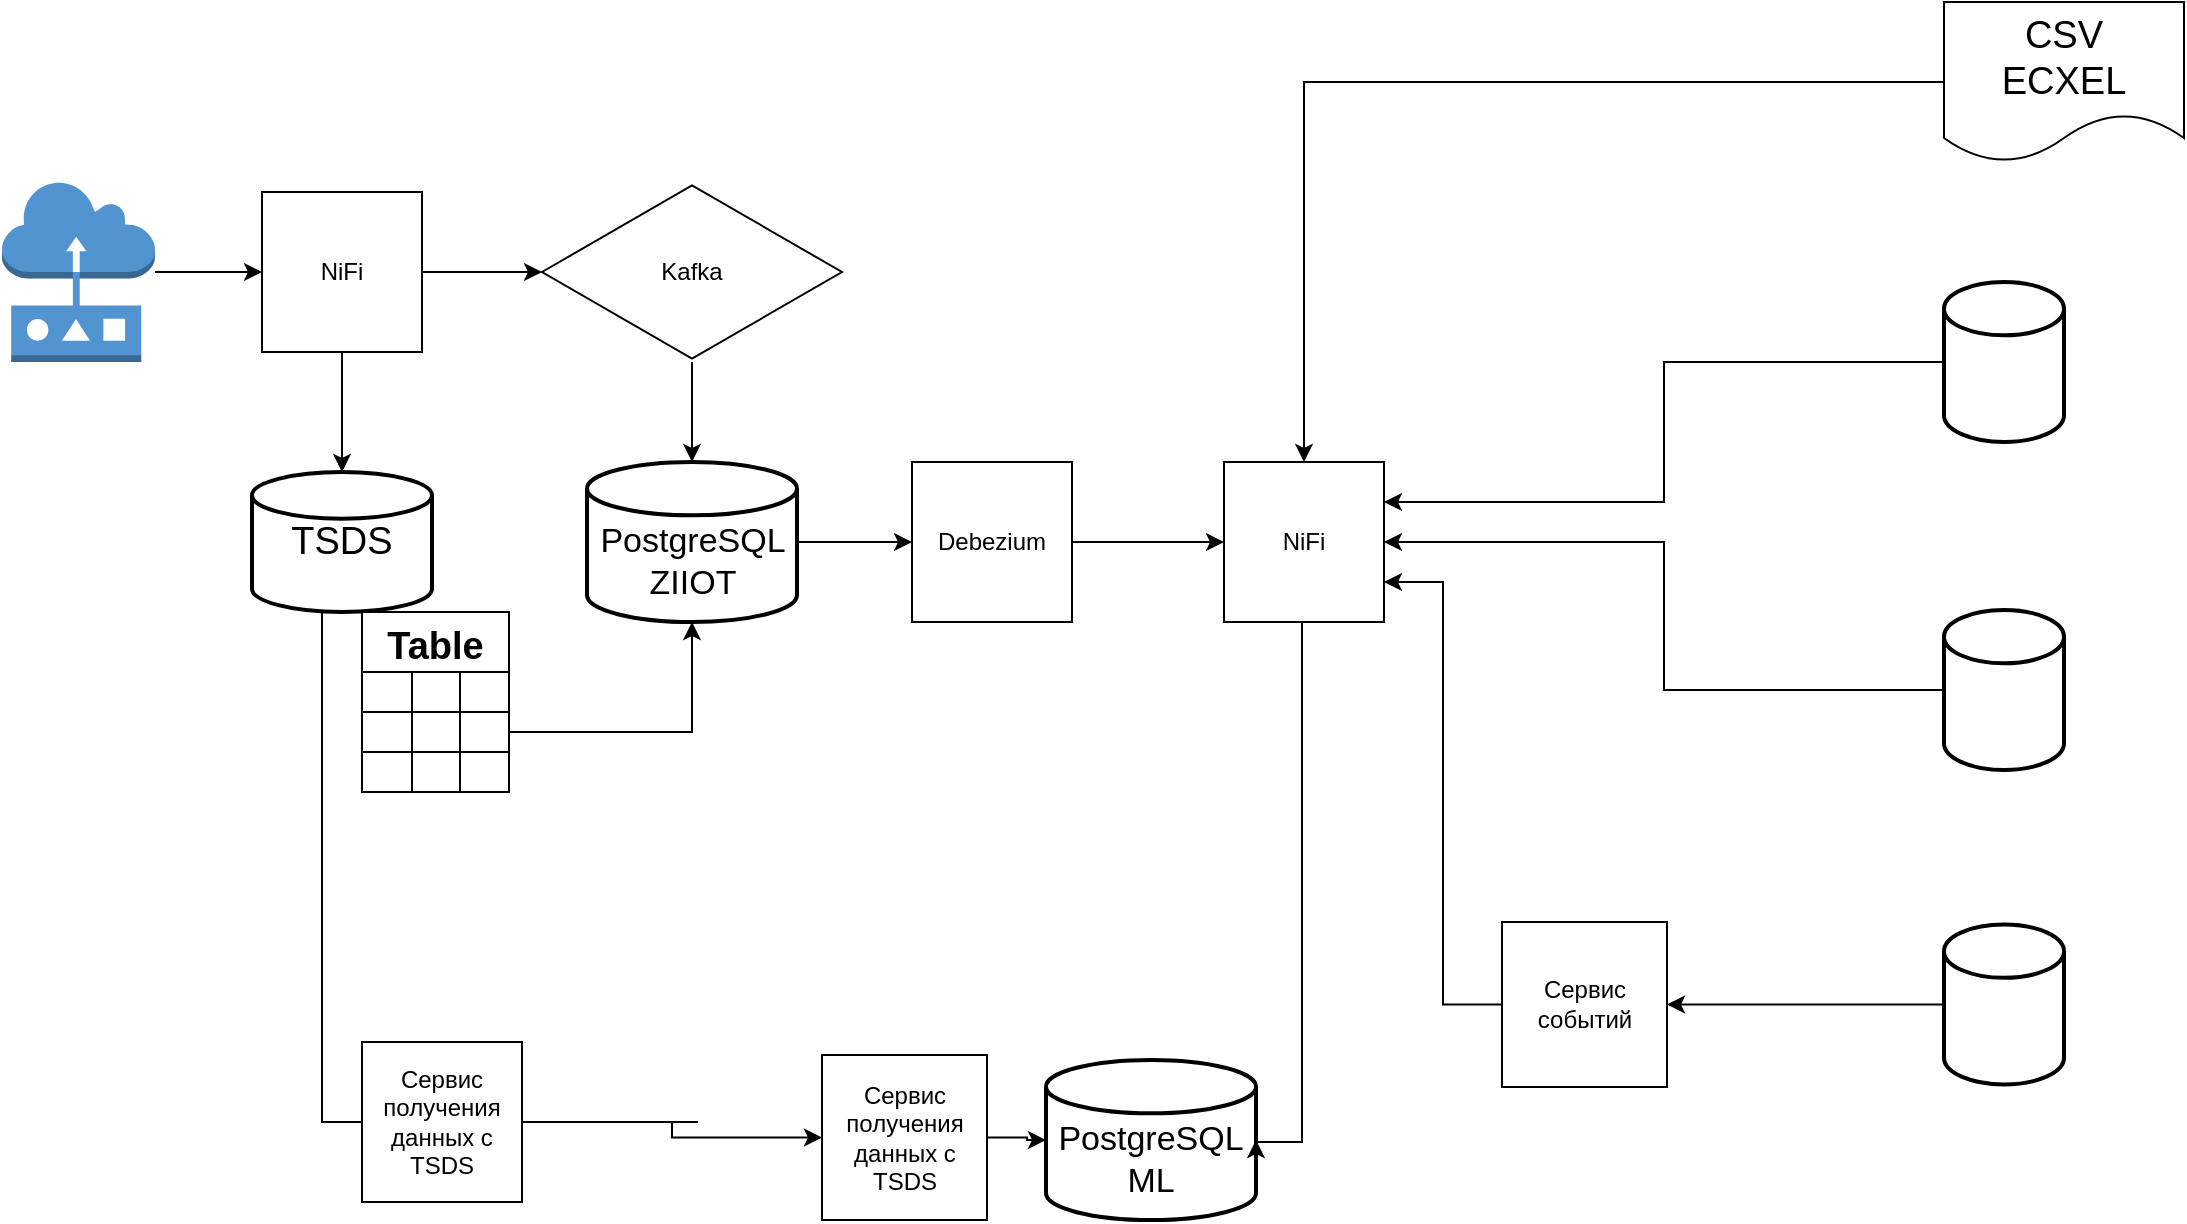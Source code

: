<mxfile version="15.4.3" type="github">
  <diagram id="XlBaXxhaX6xUg6gyn7Lo" name="Page-1">
    <mxGraphModel dx="1422" dy="762" grid="1" gridSize="10" guides="1" tooltips="1" connect="1" arrows="1" fold="1" page="1" pageScale="1" pageWidth="1169" pageHeight="827" math="0" shadow="0">
      <root>
        <mxCell id="0" />
        <mxCell id="1" parent="0" />
        <mxCell id="Dnweh7n7x4PMdtWyUhxP-36" style="edgeStyle=orthogonalEdgeStyle;rounded=0;orthogonalLoop=1;jettySize=auto;html=1;fontSize=19;entryX=0;entryY=0.5;entryDx=0;entryDy=0;" edge="1" parent="1" source="Dnweh7n7x4PMdtWyUhxP-1" target="Dnweh7n7x4PMdtWyUhxP-34">
          <mxGeometry relative="1" as="geometry">
            <mxPoint x="370" y="520" as="targetPoint" />
            <Array as="points">
              <mxPoint x="180" y="630" />
              <mxPoint x="368" y="630" />
            </Array>
          </mxGeometry>
        </mxCell>
        <mxCell id="Dnweh7n7x4PMdtWyUhxP-1" value="TSDS" style="strokeWidth=2;html=1;shape=mxgraph.flowchart.database;whiteSpace=wrap;fontSize=19;" vertex="1" parent="1">
          <mxGeometry x="145" y="305" width="90" height="70" as="geometry" />
        </mxCell>
        <mxCell id="Dnweh7n7x4PMdtWyUhxP-9" style="edgeStyle=orthogonalEdgeStyle;rounded=0;orthogonalLoop=1;jettySize=auto;html=1;" edge="1" parent="1" source="Dnweh7n7x4PMdtWyUhxP-2" target="Dnweh7n7x4PMdtWyUhxP-3">
          <mxGeometry relative="1" as="geometry" />
        </mxCell>
        <mxCell id="Dnweh7n7x4PMdtWyUhxP-17" value="" style="edgeStyle=orthogonalEdgeStyle;rounded=0;orthogonalLoop=1;jettySize=auto;html=1;fontSize=19;" edge="1" parent="1" source="Dnweh7n7x4PMdtWyUhxP-2" target="Dnweh7n7x4PMdtWyUhxP-1">
          <mxGeometry relative="1" as="geometry" />
        </mxCell>
        <mxCell id="Dnweh7n7x4PMdtWyUhxP-2" value="NiFi" style="whiteSpace=wrap;html=1;aspect=fixed;" vertex="1" parent="1">
          <mxGeometry x="150" y="165" width="80" height="80" as="geometry" />
        </mxCell>
        <mxCell id="Dnweh7n7x4PMdtWyUhxP-11" value="" style="edgeStyle=orthogonalEdgeStyle;rounded=0;orthogonalLoop=1;jettySize=auto;html=1;" edge="1" parent="1" source="Dnweh7n7x4PMdtWyUhxP-3" target="Dnweh7n7x4PMdtWyUhxP-13">
          <mxGeometry relative="1" as="geometry" />
        </mxCell>
        <mxCell id="Dnweh7n7x4PMdtWyUhxP-3" value="Kafka" style="html=1;whiteSpace=wrap;aspect=fixed;shape=isoRectangle;" vertex="1" parent="1">
          <mxGeometry x="290" y="160" width="150" height="90" as="geometry" />
        </mxCell>
        <mxCell id="Dnweh7n7x4PMdtWyUhxP-8" style="edgeStyle=orthogonalEdgeStyle;rounded=0;orthogonalLoop=1;jettySize=auto;html=1;" edge="1" parent="1" source="Dnweh7n7x4PMdtWyUhxP-7" target="Dnweh7n7x4PMdtWyUhxP-2">
          <mxGeometry relative="1" as="geometry" />
        </mxCell>
        <mxCell id="Dnweh7n7x4PMdtWyUhxP-7" value="" style="outlineConnect=0;dashed=0;verticalLabelPosition=bottom;verticalAlign=top;align=center;html=1;shape=mxgraph.aws3.sensor;fillColor=#5294CF;gradientColor=none;" vertex="1" parent="1">
          <mxGeometry x="20" y="160" width="76.5" height="90" as="geometry" />
        </mxCell>
        <mxCell id="Dnweh7n7x4PMdtWyUhxP-39" style="edgeStyle=orthogonalEdgeStyle;rounded=0;orthogonalLoop=1;jettySize=auto;html=1;fontSize=19;" edge="1" parent="1" source="Dnweh7n7x4PMdtWyUhxP-10" target="Dnweh7n7x4PMdtWyUhxP-33">
          <mxGeometry relative="1" as="geometry" />
        </mxCell>
        <mxCell id="Dnweh7n7x4PMdtWyUhxP-10" value="Debezium" style="whiteSpace=wrap;html=1;aspect=fixed;" vertex="1" parent="1">
          <mxGeometry x="475" y="300" width="80" height="80" as="geometry" />
        </mxCell>
        <mxCell id="Dnweh7n7x4PMdtWyUhxP-18" value="" style="edgeStyle=orthogonalEdgeStyle;rounded=0;orthogonalLoop=1;jettySize=auto;html=1;fontSize=19;" edge="1" parent="1" source="Dnweh7n7x4PMdtWyUhxP-13" target="Dnweh7n7x4PMdtWyUhxP-10">
          <mxGeometry relative="1" as="geometry" />
        </mxCell>
        <mxCell id="Dnweh7n7x4PMdtWyUhxP-13" value="&lt;br&gt;PostgreSQL ZIIOT" style="strokeWidth=2;html=1;shape=mxgraph.flowchart.database;whiteSpace=wrap;fontSize=17;" vertex="1" parent="1">
          <mxGeometry x="312.5" y="300" width="105" height="80" as="geometry" />
        </mxCell>
        <mxCell id="Dnweh7n7x4PMdtWyUhxP-45" style="edgeStyle=orthogonalEdgeStyle;rounded=0;orthogonalLoop=1;jettySize=auto;html=1;entryX=1;entryY=0.25;entryDx=0;entryDy=0;fontSize=19;" edge="1" parent="1" source="Dnweh7n7x4PMdtWyUhxP-16" target="Dnweh7n7x4PMdtWyUhxP-33">
          <mxGeometry relative="1" as="geometry" />
        </mxCell>
        <mxCell id="Dnweh7n7x4PMdtWyUhxP-16" value="" style="strokeWidth=2;html=1;shape=mxgraph.flowchart.database;whiteSpace=wrap;" vertex="1" parent="1">
          <mxGeometry x="991" y="210" width="60" height="80" as="geometry" />
        </mxCell>
        <mxCell id="Dnweh7n7x4PMdtWyUhxP-19" value="&lt;br&gt;PostgreSQL ML" style="strokeWidth=2;html=1;shape=mxgraph.flowchart.database;whiteSpace=wrap;fontSize=17;" vertex="1" parent="1">
          <mxGeometry x="542" y="599" width="105" height="80" as="geometry" />
        </mxCell>
        <mxCell id="Dnweh7n7x4PMdtWyUhxP-20" value="Table" style="shape=table;startSize=30;container=1;collapsible=0;childLayout=tableLayout;fontStyle=1;align=center;pointerEvents=1;fontSize=19;" vertex="1" parent="1">
          <mxGeometry x="200" y="375" width="73.5" height="90" as="geometry" />
        </mxCell>
        <mxCell id="Dnweh7n7x4PMdtWyUhxP-21" value="" style="shape=partialRectangle;html=1;whiteSpace=wrap;collapsible=0;dropTarget=0;pointerEvents=0;fillColor=none;top=0;left=0;bottom=0;right=0;points=[[0,0.5],[1,0.5]];portConstraint=eastwest;fontSize=19;" vertex="1" parent="Dnweh7n7x4PMdtWyUhxP-20">
          <mxGeometry y="30" width="73.5" height="20" as="geometry" />
        </mxCell>
        <mxCell id="Dnweh7n7x4PMdtWyUhxP-22" value="" style="shape=partialRectangle;html=1;whiteSpace=wrap;connectable=0;fillColor=none;top=0;left=0;bottom=0;right=0;overflow=hidden;pointerEvents=1;fontSize=19;" vertex="1" parent="Dnweh7n7x4PMdtWyUhxP-21">
          <mxGeometry width="25" height="20" as="geometry">
            <mxRectangle width="25" height="20" as="alternateBounds" />
          </mxGeometry>
        </mxCell>
        <mxCell id="Dnweh7n7x4PMdtWyUhxP-23" value="" style="shape=partialRectangle;html=1;whiteSpace=wrap;connectable=0;fillColor=none;top=0;left=0;bottom=0;right=0;overflow=hidden;pointerEvents=1;fontSize=19;" vertex="1" parent="Dnweh7n7x4PMdtWyUhxP-21">
          <mxGeometry x="25" width="24" height="20" as="geometry">
            <mxRectangle width="24" height="20" as="alternateBounds" />
          </mxGeometry>
        </mxCell>
        <mxCell id="Dnweh7n7x4PMdtWyUhxP-24" value="" style="shape=partialRectangle;html=1;whiteSpace=wrap;connectable=0;fillColor=none;top=0;left=0;bottom=0;right=0;overflow=hidden;pointerEvents=1;fontSize=19;" vertex="1" parent="Dnweh7n7x4PMdtWyUhxP-21">
          <mxGeometry x="49" width="25" height="20" as="geometry">
            <mxRectangle width="25" height="20" as="alternateBounds" />
          </mxGeometry>
        </mxCell>
        <mxCell id="Dnweh7n7x4PMdtWyUhxP-25" value="" style="shape=partialRectangle;html=1;whiteSpace=wrap;collapsible=0;dropTarget=0;pointerEvents=0;fillColor=none;top=0;left=0;bottom=0;right=0;points=[[0,0.5],[1,0.5]];portConstraint=eastwest;fontSize=19;" vertex="1" parent="Dnweh7n7x4PMdtWyUhxP-20">
          <mxGeometry y="50" width="73.5" height="20" as="geometry" />
        </mxCell>
        <mxCell id="Dnweh7n7x4PMdtWyUhxP-26" value="" style="shape=partialRectangle;html=1;whiteSpace=wrap;connectable=0;fillColor=none;top=0;left=0;bottom=0;right=0;overflow=hidden;pointerEvents=1;fontSize=19;" vertex="1" parent="Dnweh7n7x4PMdtWyUhxP-25">
          <mxGeometry width="25" height="20" as="geometry">
            <mxRectangle width="25" height="20" as="alternateBounds" />
          </mxGeometry>
        </mxCell>
        <mxCell id="Dnweh7n7x4PMdtWyUhxP-27" value="" style="shape=partialRectangle;html=1;whiteSpace=wrap;connectable=0;fillColor=none;top=0;left=0;bottom=0;right=0;overflow=hidden;pointerEvents=1;fontSize=19;" vertex="1" parent="Dnweh7n7x4PMdtWyUhxP-25">
          <mxGeometry x="25" width="24" height="20" as="geometry">
            <mxRectangle width="24" height="20" as="alternateBounds" />
          </mxGeometry>
        </mxCell>
        <mxCell id="Dnweh7n7x4PMdtWyUhxP-28" value="" style="shape=partialRectangle;html=1;whiteSpace=wrap;connectable=0;fillColor=none;top=0;left=0;bottom=0;right=0;overflow=hidden;pointerEvents=1;fontSize=19;" vertex="1" parent="Dnweh7n7x4PMdtWyUhxP-25">
          <mxGeometry x="49" width="25" height="20" as="geometry">
            <mxRectangle width="25" height="20" as="alternateBounds" />
          </mxGeometry>
        </mxCell>
        <mxCell id="Dnweh7n7x4PMdtWyUhxP-29" value="" style="shape=partialRectangle;html=1;whiteSpace=wrap;collapsible=0;dropTarget=0;pointerEvents=0;fillColor=none;top=0;left=0;bottom=0;right=0;points=[[0,0.5],[1,0.5]];portConstraint=eastwest;fontSize=19;" vertex="1" parent="Dnweh7n7x4PMdtWyUhxP-20">
          <mxGeometry y="70" width="73.5" height="20" as="geometry" />
        </mxCell>
        <mxCell id="Dnweh7n7x4PMdtWyUhxP-30" value="" style="shape=partialRectangle;html=1;whiteSpace=wrap;connectable=0;fillColor=none;top=0;left=0;bottom=0;right=0;overflow=hidden;pointerEvents=1;fontSize=19;" vertex="1" parent="Dnweh7n7x4PMdtWyUhxP-29">
          <mxGeometry width="25" height="20" as="geometry">
            <mxRectangle width="25" height="20" as="alternateBounds" />
          </mxGeometry>
        </mxCell>
        <mxCell id="Dnweh7n7x4PMdtWyUhxP-31" value="" style="shape=partialRectangle;html=1;whiteSpace=wrap;connectable=0;fillColor=none;top=0;left=0;bottom=0;right=0;overflow=hidden;pointerEvents=1;fontSize=19;" vertex="1" parent="Dnweh7n7x4PMdtWyUhxP-29">
          <mxGeometry x="25" width="24" height="20" as="geometry">
            <mxRectangle width="24" height="20" as="alternateBounds" />
          </mxGeometry>
        </mxCell>
        <mxCell id="Dnweh7n7x4PMdtWyUhxP-32" value="" style="shape=partialRectangle;html=1;whiteSpace=wrap;connectable=0;fillColor=none;top=0;left=0;bottom=0;right=0;overflow=hidden;pointerEvents=1;fontSize=19;" vertex="1" parent="Dnweh7n7x4PMdtWyUhxP-29">
          <mxGeometry x="49" width="25" height="20" as="geometry">
            <mxRectangle width="25" height="20" as="alternateBounds" />
          </mxGeometry>
        </mxCell>
        <mxCell id="Dnweh7n7x4PMdtWyUhxP-47" style="edgeStyle=orthogonalEdgeStyle;rounded=0;orthogonalLoop=1;jettySize=auto;html=1;entryX=1;entryY=0.5;entryDx=0;entryDy=0;entryPerimeter=0;fontSize=19;" edge="1" parent="1" source="Dnweh7n7x4PMdtWyUhxP-33" target="Dnweh7n7x4PMdtWyUhxP-19">
          <mxGeometry relative="1" as="geometry">
            <Array as="points">
              <mxPoint x="670" y="640" />
            </Array>
          </mxGeometry>
        </mxCell>
        <mxCell id="Dnweh7n7x4PMdtWyUhxP-33" value="NiFi" style="whiteSpace=wrap;html=1;aspect=fixed;" vertex="1" parent="1">
          <mxGeometry x="631" y="300" width="80" height="80" as="geometry" />
        </mxCell>
        <mxCell id="Dnweh7n7x4PMdtWyUhxP-35" style="edgeStyle=orthogonalEdgeStyle;rounded=0;orthogonalLoop=1;jettySize=auto;html=1;fontSize=19;" edge="1" parent="1" source="Dnweh7n7x4PMdtWyUhxP-34" target="Dnweh7n7x4PMdtWyUhxP-48">
          <mxGeometry relative="1" as="geometry" />
        </mxCell>
        <mxCell id="Dnweh7n7x4PMdtWyUhxP-34" value="Сервис получения данных с TSDS" style="whiteSpace=wrap;html=1;aspect=fixed;" vertex="1" parent="1">
          <mxGeometry x="200" y="590" width="80" height="80" as="geometry" />
        </mxCell>
        <mxCell id="Dnweh7n7x4PMdtWyUhxP-37" style="edgeStyle=orthogonalEdgeStyle;rounded=0;orthogonalLoop=1;jettySize=auto;html=1;fontSize=19;" edge="1" parent="1" source="Dnweh7n7x4PMdtWyUhxP-25" target="Dnweh7n7x4PMdtWyUhxP-13">
          <mxGeometry relative="1" as="geometry" />
        </mxCell>
        <mxCell id="Dnweh7n7x4PMdtWyUhxP-46" style="edgeStyle=orthogonalEdgeStyle;rounded=0;orthogonalLoop=1;jettySize=auto;html=1;fontSize=19;" edge="1" parent="1" source="Dnweh7n7x4PMdtWyUhxP-40" target="Dnweh7n7x4PMdtWyUhxP-33">
          <mxGeometry relative="1" as="geometry" />
        </mxCell>
        <mxCell id="Dnweh7n7x4PMdtWyUhxP-40" value="" style="strokeWidth=2;html=1;shape=mxgraph.flowchart.database;whiteSpace=wrap;" vertex="1" parent="1">
          <mxGeometry x="991" y="374" width="60" height="80" as="geometry" />
        </mxCell>
        <mxCell id="Dnweh7n7x4PMdtWyUhxP-44" style="edgeStyle=orthogonalEdgeStyle;rounded=0;orthogonalLoop=1;jettySize=auto;html=1;fontSize=19;" edge="1" parent="1" source="Dnweh7n7x4PMdtWyUhxP-43" target="Dnweh7n7x4PMdtWyUhxP-33">
          <mxGeometry relative="1" as="geometry" />
        </mxCell>
        <mxCell id="Dnweh7n7x4PMdtWyUhxP-43" value="CSV&lt;br&gt;ECXEL" style="shape=document;whiteSpace=wrap;html=1;boundedLbl=1;fontSize=19;" vertex="1" parent="1">
          <mxGeometry x="991" y="70" width="120" height="80" as="geometry" />
        </mxCell>
        <mxCell id="Dnweh7n7x4PMdtWyUhxP-49" style="edgeStyle=orthogonalEdgeStyle;rounded=0;orthogonalLoop=1;jettySize=auto;html=1;fontSize=19;" edge="1" parent="1" source="Dnweh7n7x4PMdtWyUhxP-48" target="Dnweh7n7x4PMdtWyUhxP-19">
          <mxGeometry relative="1" as="geometry" />
        </mxCell>
        <mxCell id="Dnweh7n7x4PMdtWyUhxP-48" value="Сервис получения данных с TSDS" style="whiteSpace=wrap;html=1;aspect=fixed;" vertex="1" parent="1">
          <mxGeometry x="430" y="596.5" width="82.5" height="82.5" as="geometry" />
        </mxCell>
        <mxCell id="Dnweh7n7x4PMdtWyUhxP-51" style="edgeStyle=orthogonalEdgeStyle;rounded=0;orthogonalLoop=1;jettySize=auto;html=1;entryX=1;entryY=0.75;entryDx=0;entryDy=0;fontSize=19;" edge="1" parent="1" source="Dnweh7n7x4PMdtWyUhxP-50" target="Dnweh7n7x4PMdtWyUhxP-33">
          <mxGeometry relative="1" as="geometry" />
        </mxCell>
        <mxCell id="Dnweh7n7x4PMdtWyUhxP-50" value="Сервис событий" style="whiteSpace=wrap;html=1;aspect=fixed;" vertex="1" parent="1">
          <mxGeometry x="770" y="530" width="82.5" height="82.5" as="geometry" />
        </mxCell>
        <mxCell id="Dnweh7n7x4PMdtWyUhxP-53" style="edgeStyle=orthogonalEdgeStyle;rounded=0;orthogonalLoop=1;jettySize=auto;html=1;fontSize=19;" edge="1" parent="1" source="Dnweh7n7x4PMdtWyUhxP-52" target="Dnweh7n7x4PMdtWyUhxP-50">
          <mxGeometry relative="1" as="geometry" />
        </mxCell>
        <mxCell id="Dnweh7n7x4PMdtWyUhxP-52" value="" style="strokeWidth=2;html=1;shape=mxgraph.flowchart.database;whiteSpace=wrap;" vertex="1" parent="1">
          <mxGeometry x="991" y="531.25" width="60" height="80" as="geometry" />
        </mxCell>
      </root>
    </mxGraphModel>
  </diagram>
</mxfile>
